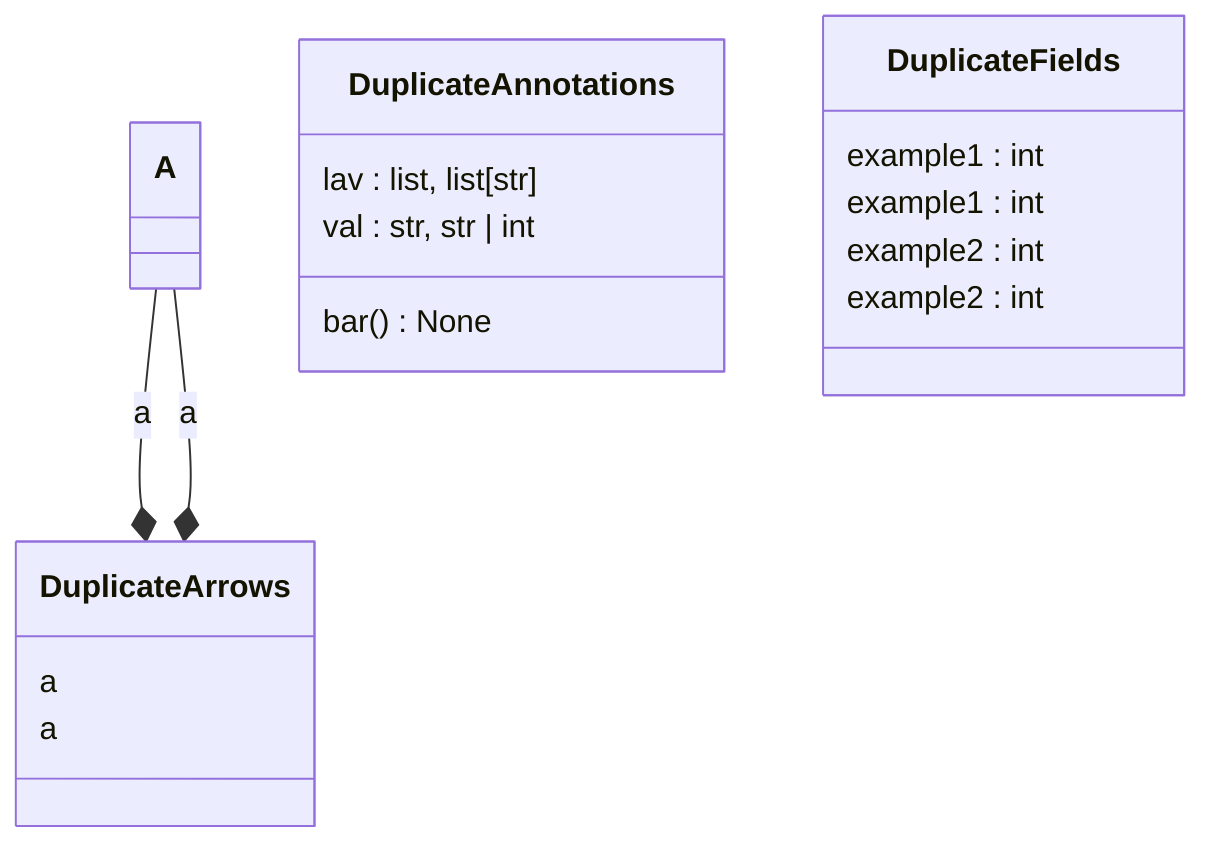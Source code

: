 classDiagram
  class A {
  }
  class DuplicateAnnotations {
    lav : list, list[str]
    val : str, str | int
    bar() None
  }
  class DuplicateArrows {
    a
    a
  }
  class DuplicateFields {
    example1 : int
    example1 : int
    example2 : int
    example2 : int
  }
  A --* DuplicateArrows : a
  A --* DuplicateArrows : a